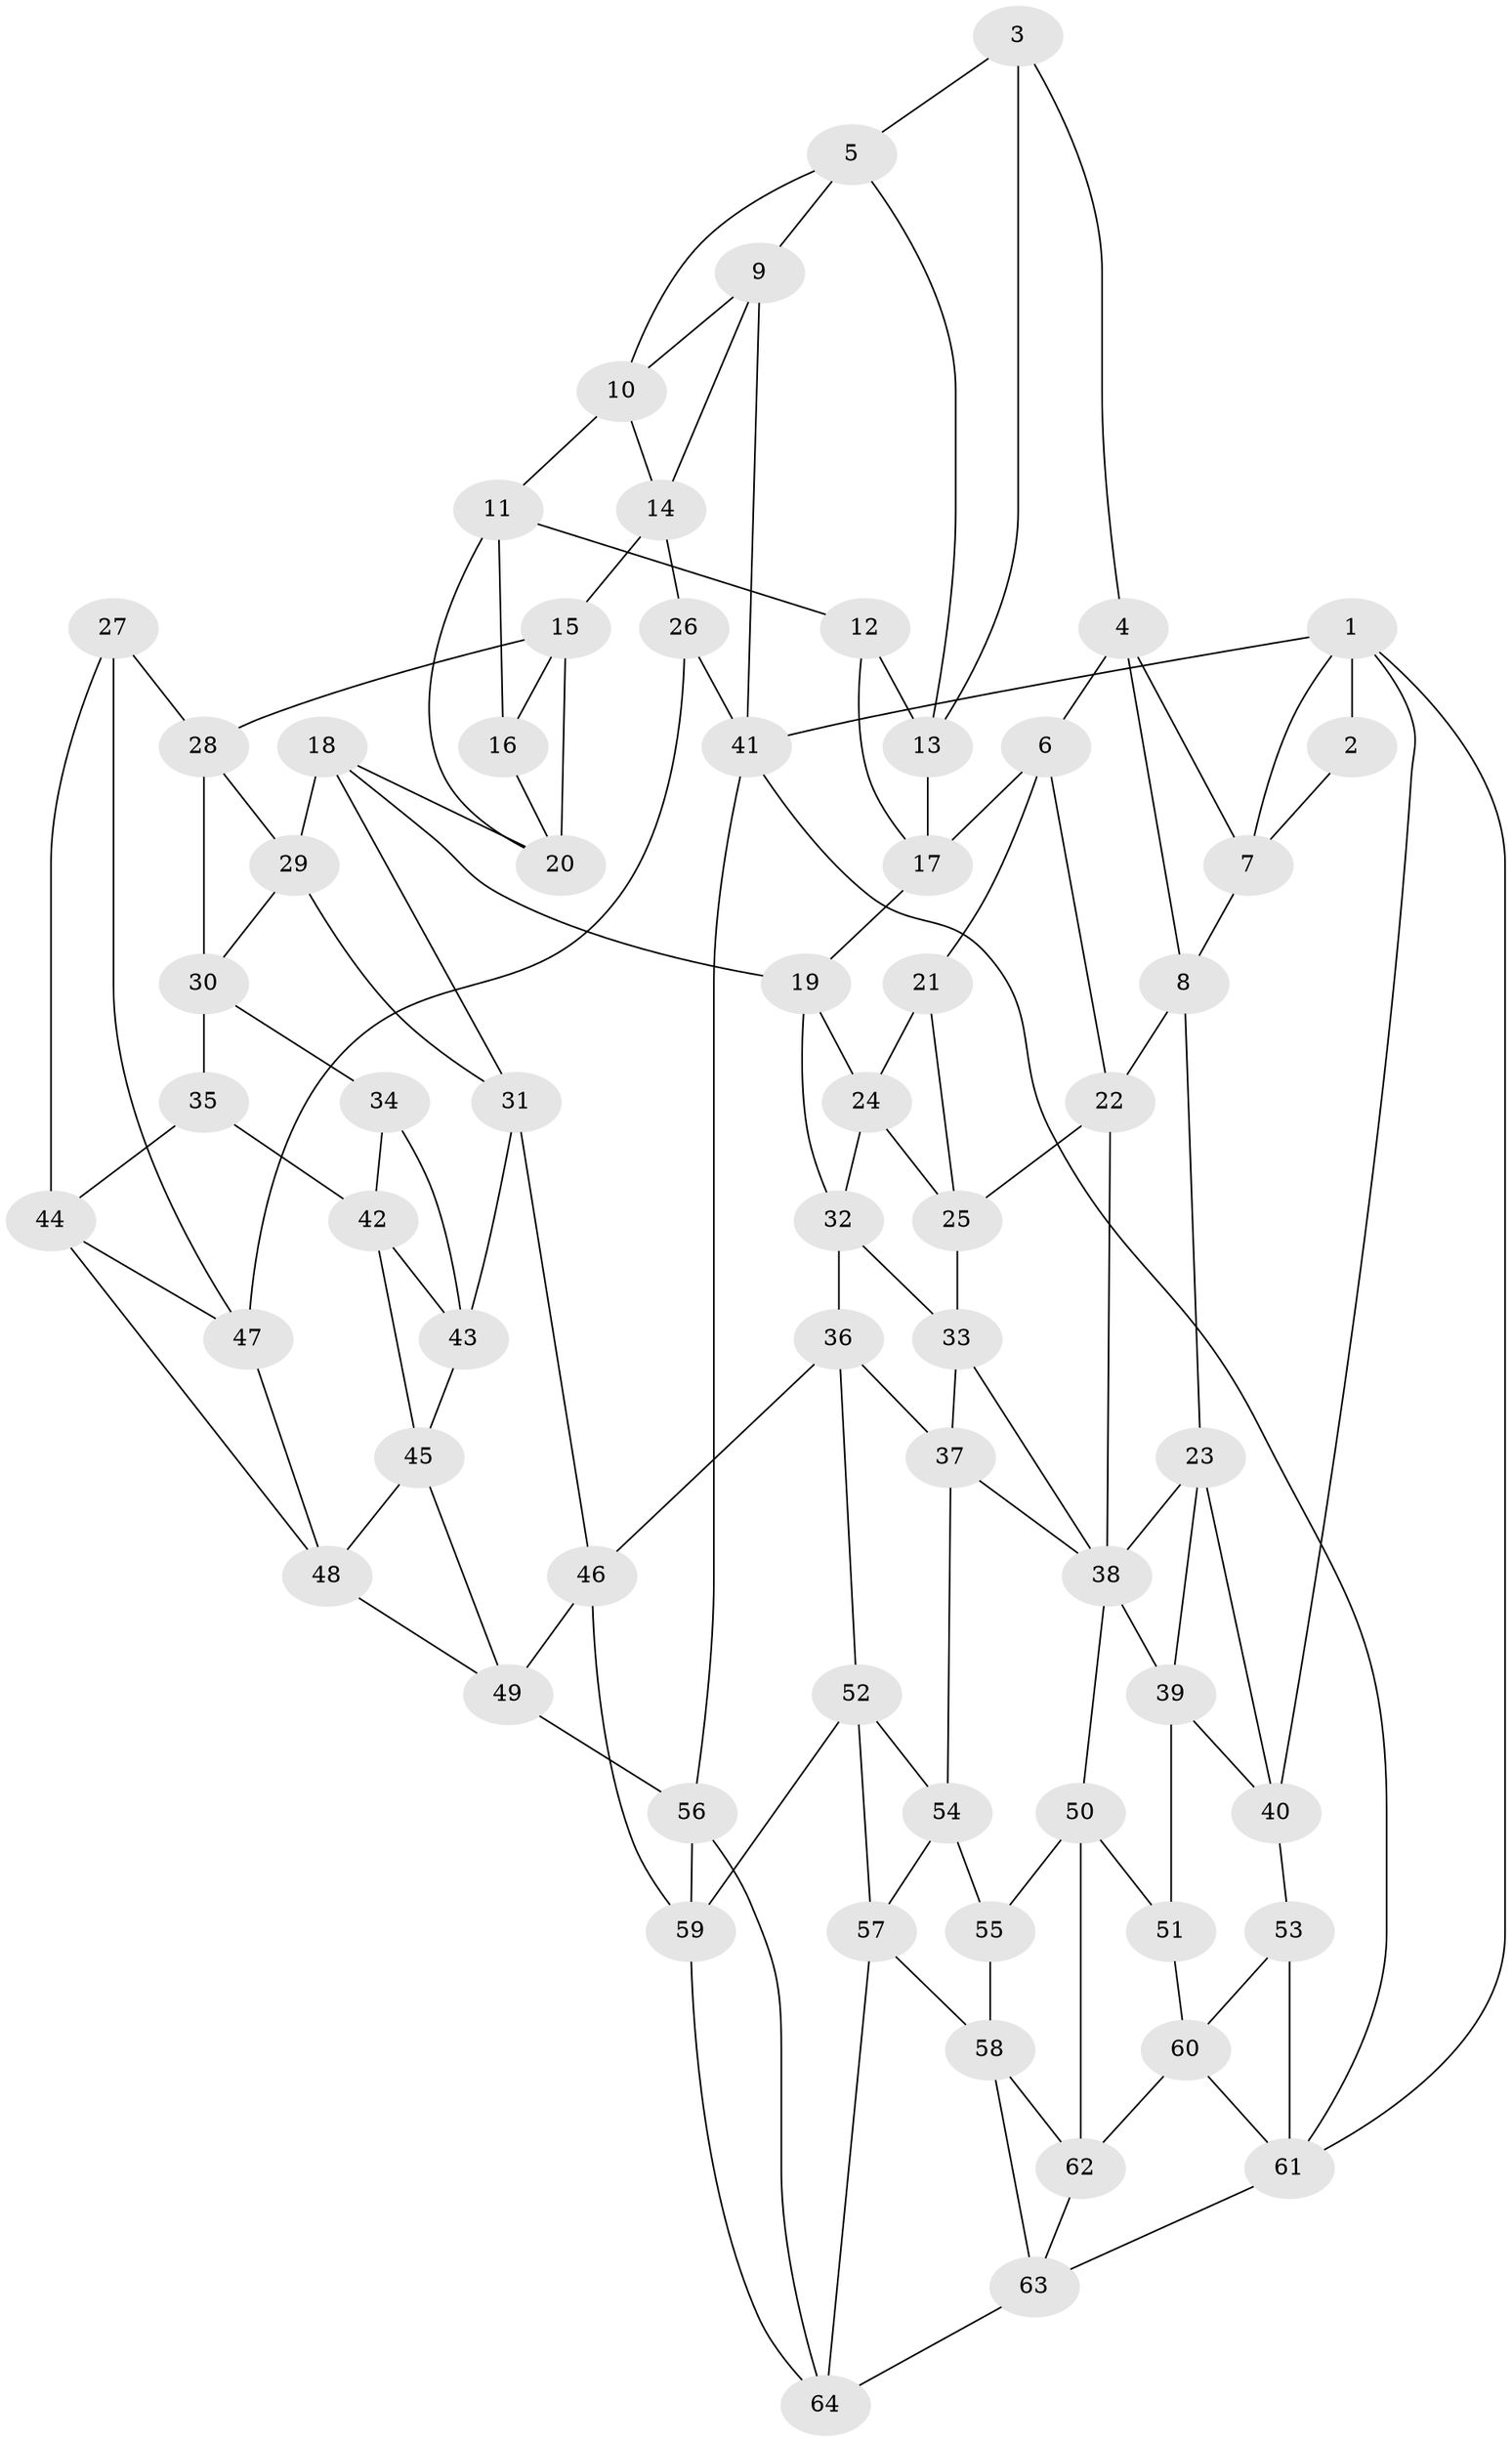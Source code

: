 // original degree distribution, {3: 0.015625, 4: 0.2265625, 5: 0.546875, 6: 0.2109375}
// Generated by graph-tools (version 1.1) at 2025/50/03/09/25 03:50:57]
// undirected, 64 vertices, 124 edges
graph export_dot {
graph [start="1"]
  node [color=gray90,style=filled];
  1;
  2;
  3;
  4;
  5;
  6;
  7;
  8;
  9;
  10;
  11;
  12;
  13;
  14;
  15;
  16;
  17;
  18;
  19;
  20;
  21;
  22;
  23;
  24;
  25;
  26;
  27;
  28;
  29;
  30;
  31;
  32;
  33;
  34;
  35;
  36;
  37;
  38;
  39;
  40;
  41;
  42;
  43;
  44;
  45;
  46;
  47;
  48;
  49;
  50;
  51;
  52;
  53;
  54;
  55;
  56;
  57;
  58;
  59;
  60;
  61;
  62;
  63;
  64;
  1 -- 2 [weight=1.0];
  1 -- 7 [weight=1.0];
  1 -- 40 [weight=1.0];
  1 -- 41 [weight=1.0];
  1 -- 61 [weight=1.0];
  2 -- 7 [weight=1.0];
  3 -- 4 [weight=1.0];
  3 -- 5 [weight=1.0];
  3 -- 13 [weight=1.0];
  4 -- 6 [weight=1.0];
  4 -- 7 [weight=1.0];
  4 -- 8 [weight=1.0];
  5 -- 9 [weight=1.0];
  5 -- 10 [weight=1.0];
  5 -- 13 [weight=1.0];
  6 -- 17 [weight=1.0];
  6 -- 21 [weight=1.0];
  6 -- 22 [weight=1.0];
  7 -- 8 [weight=1.0];
  8 -- 22 [weight=1.0];
  8 -- 23 [weight=1.0];
  9 -- 10 [weight=1.0];
  9 -- 14 [weight=1.0];
  9 -- 41 [weight=1.0];
  10 -- 11 [weight=1.0];
  10 -- 14 [weight=1.0];
  11 -- 12 [weight=1.0];
  11 -- 16 [weight=1.0];
  11 -- 20 [weight=1.0];
  12 -- 13 [weight=1.0];
  12 -- 17 [weight=1.0];
  13 -- 17 [weight=1.0];
  14 -- 15 [weight=1.0];
  14 -- 26 [weight=1.0];
  15 -- 16 [weight=1.0];
  15 -- 20 [weight=1.0];
  15 -- 28 [weight=1.0];
  16 -- 20 [weight=1.0];
  17 -- 19 [weight=1.0];
  18 -- 19 [weight=1.0];
  18 -- 20 [weight=1.0];
  18 -- 29 [weight=1.0];
  18 -- 31 [weight=1.0];
  19 -- 24 [weight=1.0];
  19 -- 32 [weight=1.0];
  21 -- 24 [weight=1.0];
  21 -- 25 [weight=1.0];
  22 -- 25 [weight=1.0];
  22 -- 38 [weight=1.0];
  23 -- 38 [weight=1.0];
  23 -- 39 [weight=1.0];
  23 -- 40 [weight=1.0];
  24 -- 25 [weight=1.0];
  24 -- 32 [weight=1.0];
  25 -- 33 [weight=1.0];
  26 -- 41 [weight=2.0];
  26 -- 47 [weight=1.0];
  27 -- 28 [weight=1.0];
  27 -- 44 [weight=1.0];
  27 -- 47 [weight=1.0];
  28 -- 29 [weight=1.0];
  28 -- 30 [weight=1.0];
  29 -- 30 [weight=1.0];
  29 -- 31 [weight=1.0];
  30 -- 34 [weight=1.0];
  30 -- 35 [weight=1.0];
  31 -- 43 [weight=1.0];
  31 -- 46 [weight=1.0];
  32 -- 33 [weight=1.0];
  32 -- 36 [weight=1.0];
  33 -- 37 [weight=1.0];
  33 -- 38 [weight=1.0];
  34 -- 42 [weight=1.0];
  34 -- 43 [weight=1.0];
  35 -- 42 [weight=1.0];
  35 -- 44 [weight=1.0];
  36 -- 37 [weight=1.0];
  36 -- 46 [weight=1.0];
  36 -- 52 [weight=1.0];
  37 -- 38 [weight=1.0];
  37 -- 54 [weight=1.0];
  38 -- 39 [weight=1.0];
  38 -- 50 [weight=1.0];
  39 -- 40 [weight=1.0];
  39 -- 51 [weight=1.0];
  40 -- 53 [weight=1.0];
  41 -- 56 [weight=1.0];
  41 -- 61 [weight=1.0];
  42 -- 43 [weight=1.0];
  42 -- 45 [weight=1.0];
  43 -- 45 [weight=1.0];
  44 -- 47 [weight=1.0];
  44 -- 48 [weight=1.0];
  45 -- 48 [weight=1.0];
  45 -- 49 [weight=1.0];
  46 -- 49 [weight=1.0];
  46 -- 59 [weight=1.0];
  47 -- 48 [weight=1.0];
  48 -- 49 [weight=1.0];
  49 -- 56 [weight=1.0];
  50 -- 51 [weight=1.0];
  50 -- 55 [weight=1.0];
  50 -- 62 [weight=1.0];
  51 -- 60 [weight=1.0];
  52 -- 54 [weight=1.0];
  52 -- 57 [weight=1.0];
  52 -- 59 [weight=1.0];
  53 -- 60 [weight=1.0];
  53 -- 61 [weight=1.0];
  54 -- 55 [weight=1.0];
  54 -- 57 [weight=1.0];
  55 -- 58 [weight=1.0];
  56 -- 59 [weight=1.0];
  56 -- 64 [weight=1.0];
  57 -- 58 [weight=1.0];
  57 -- 64 [weight=1.0];
  58 -- 62 [weight=1.0];
  58 -- 63 [weight=1.0];
  59 -- 64 [weight=1.0];
  60 -- 61 [weight=1.0];
  60 -- 62 [weight=1.0];
  61 -- 63 [weight=1.0];
  62 -- 63 [weight=1.0];
  63 -- 64 [weight=1.0];
}
